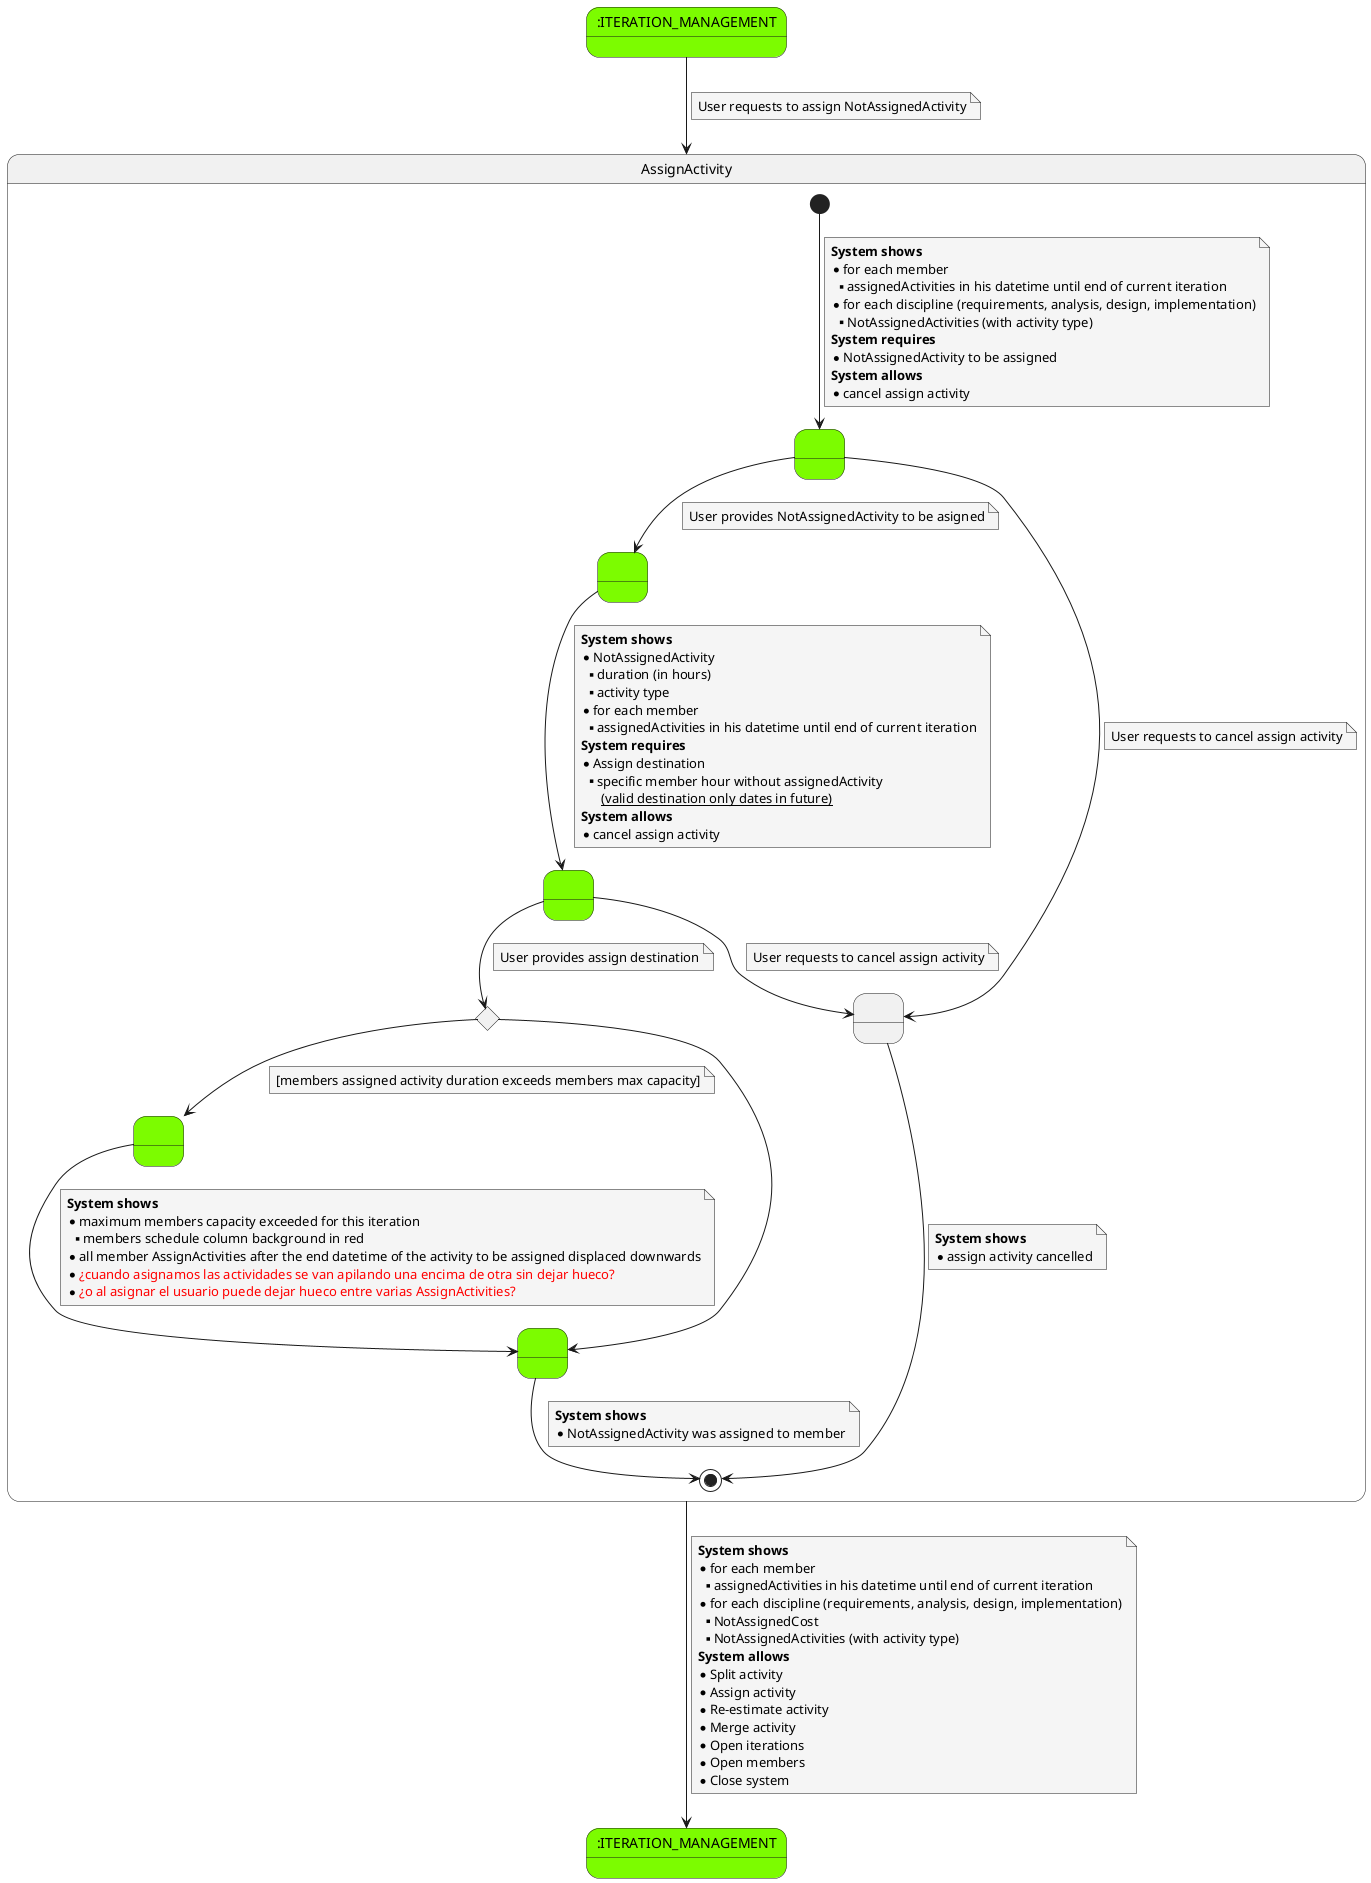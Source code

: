 @startuml
    skinparam {
        NoteBackgroundColor #whiteSmoke
    }

    state ITERATION_MANAGEMENT_START as ":ITERATION_MANAGEMENT"  #LawnGreen
    state ITERATION_MANAGEMENT_END as ":ITERATION_MANAGEMENT" #LawnGreen


    ITERATION_MANAGEMENT_START --> AssignActivity

    note on link
        User requests to assign NotAssignedActivity
    end note

    state AssignActivity {
        state 5 as " " #LawnGreen
        state 13 as " " #LawnGreen
        state 14 as " " #LawnGreen
        state 21 as " " #LawnGreen
        state 22 as " " #LawnGreen
        state 20 as " "
        state 15 <<choice>>


    [*] --> 13
    note on link
    <b>System shows</b>
    * for each member
    **assignedActivities in his datetime until end of current iteration
    * for each discipline (requirements, analysis, design, implementation)
    ** NotAssignedActivities (with activity type)
    <b>System requires</b>
    * NotAssignedActivity to be assigned
    <b>System allows</b>
    * cancel assign activity
    end note

    13 --> 5
    note on link
        User provides NotAssignedActivity to be asigned
    end note

    13 --> 20
    note on link
        User requests to cancel assign activity
    end note

    5 --> 14
    note on link
    <b>System shows</b>
    * NotAssignedActivity
    ** duration (in hours)
    ** activity type
    * for each member
    **assignedActivities in his datetime until end of current iteration
    <b>System requires</b>
    * Assign destination
    ** specific member hour without assignedActivity
          __(valid destination only dates in future)__
    <b>System allows</b>
    * cancel assign activity
    end note

    14 -down-> 15
    note on link
        User provides assign destination
    end note

    15 --> 21
    note on link
    [members assigned activity duration exceeds members max capacity]
    end note

    21 --> 22
    note on link
    <b>System shows</b>
    * maximum members capacity exceeded for this iteration
    ** members schedule column background in red
    * all member AssignActivities after the end datetime of the activity to be assigned displaced downwards
    * <color:red>¿cuando asignamos las actividades se van apilando una encima de otra sin dejar hueco?</color>
    * <color:red>¿o al asignar el usuario puede dejar hueco entre varias AssignActivities?</color>
    end note

    14 --> 20
    note on link
        User requests to cancel assign activity
    end note

    20 --> [*]
    note on link
         <b>System shows</b>
         * assign activity cancelled
    end note


    15 --> 22


    22 --> [*]
    note on link
    <b>System shows</b>
    * NotAssignedActivity was assigned to member
     end note

}
     AssignActivity --> ITERATION_MANAGEMENT_END
     note on link
          <b>System shows</b>
          * for each member
          **assignedActivities in his datetime until end of current iteration
          * for each discipline (requirements, analysis, design, implementation)
          ** NotAssignedCost
          ** NotAssignedActivities (with activity type)
          <b>System allows</b>
          * Split activity
          * Assign activity
          * Re-estimate activity
          * Merge activity
          * Open iterations
          * Open members
          * Close system
     end note

@enduml
